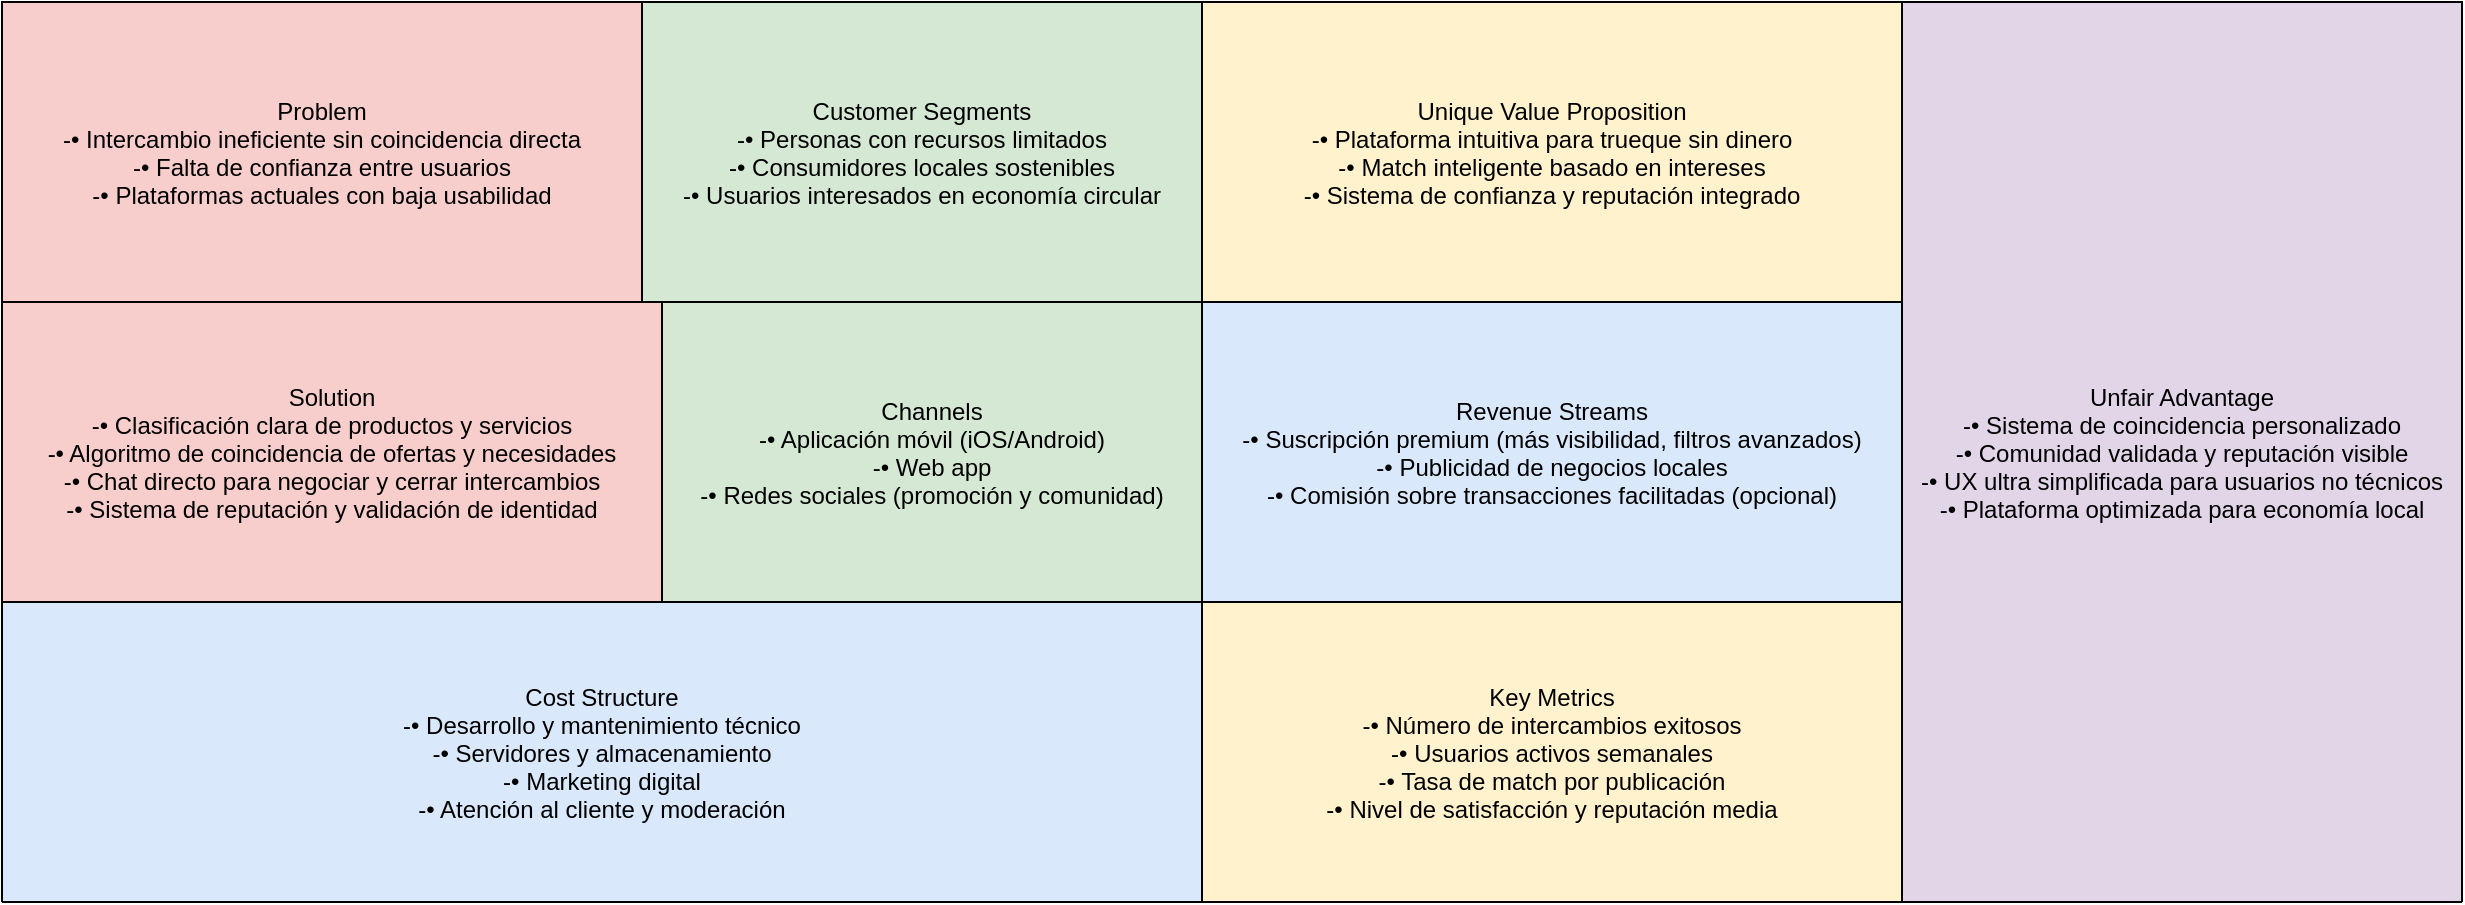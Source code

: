 <mxfile version="27.1.6">
  <diagram name="Lean Canvas Truequealo" id="0">
    <mxGraphModel dx="1845" dy="607" grid="1" gridSize="10" guides="1" tooltips="1" connect="1" arrows="1" fold="1" page="1" pageScale="1" pageWidth="827" pageHeight="1169" math="0" shadow="0">
      <root>
        <mxCell id="0" />
        <mxCell id="1" parent="0" />
        <mxCell id="2" value="Problem&#xa;-• Intercambio ineficiente sin coincidencia directa&#xa;-• Falta de confianza entre usuarios&#xa;-• Plataformas actuales con baja usabilidad" style="shape=swimlane;fillColor=#F8CECC;startSize=150;" parent="1" vertex="1" collapsed="1">
          <mxGeometry x="-110" y="110" width="320" height="150" as="geometry">
            <mxRectangle x="-10" y="110" width="250" height="150" as="alternateBounds" />
          </mxGeometry>
        </mxCell>
        <mxCell id="3" value="Customer Segments&#xa;-• Personas con recursos limitados&#xa;-• Consumidores locales sostenibles&#xa;-• Usuarios interesados en economía circular" style="shape=swimlane;fillColor=#D5E8D4;startSize=150;" parent="1" vertex="1" collapsed="1">
          <mxGeometry x="210" y="110" width="280" height="150" as="geometry">
            <mxRectangle x="240" y="110" width="250" height="150" as="alternateBounds" />
          </mxGeometry>
        </mxCell>
        <mxCell id="4" value="Unique Value Proposition&#xa;-• Plataforma intuitiva para trueque sin dinero&#xa;-• Match inteligente basado en intereses&#xa;-• Sistema de confianza y reputación integrado" style="shape=swimlane;fillColor=#FFF2CC;startSize=150;" parent="1" vertex="1" collapsed="1">
          <mxGeometry x="490" y="110" width="350" height="150" as="geometry">
            <mxRectangle x="490" y="110" width="250" height="150" as="alternateBounds" />
          </mxGeometry>
        </mxCell>
        <mxCell id="5" value="Solution&#xa;-• Clasificación clara de productos y servicios&#xa;-• Algoritmo de coincidencia de ofertas y necesidades&#xa;-• Chat directo para negociar y cerrar intercambios&#xa;-• Sistema de reputación y validación de identidad" style="shape=swimlane;fillColor=#F8CECC;startSize=150;" parent="1" vertex="1" collapsed="1">
          <mxGeometry x="-110" y="260" width="330" height="150" as="geometry">
            <mxRectangle x="-10" y="260" width="250" height="150" as="alternateBounds" />
          </mxGeometry>
        </mxCell>
        <mxCell id="6" value="Channels&#xa;-• Aplicación móvil (iOS/Android)&#xa;-• Web app&#xa;-• Redes sociales (promoción y comunidad)" style="shape=swimlane;fillColor=#D5E8D4;startSize=150;" parent="1" vertex="1" collapsed="1">
          <mxGeometry x="220" y="260" width="270" height="150" as="geometry">
            <mxRectangle x="240" y="260" width="250" height="150" as="alternateBounds" />
          </mxGeometry>
        </mxCell>
        <mxCell id="7" value="Revenue Streams&#xa;-• Suscripción premium (más visibilidad, filtros avanzados)&#xa;-• Publicidad de negocios locales&#xa;-• Comisión sobre transacciones facilitadas (opcional)" style="shape=swimlane;fillColor=#DAE8FC;startSize=150;" parent="1" vertex="1" collapsed="1">
          <mxGeometry x="490" y="260" width="350" height="150" as="geometry">
            <mxRectangle x="490" y="260" width="250" height="150" as="alternateBounds" />
          </mxGeometry>
        </mxCell>
        <mxCell id="8" value="Cost Structure&#xa;-• Desarrollo y mantenimiento técnico&#xa;-• Servidores y almacenamiento&#xa;-• Marketing digital&#xa;-• Atención al cliente y moderación" style="shape=swimlane;fillColor=#DAE8FC;startSize=150;" parent="1" vertex="1" collapsed="1">
          <mxGeometry x="-110" y="410" width="600" height="150" as="geometry">
            <mxRectangle x="-10" y="410" width="375" height="150" as="alternateBounds" />
          </mxGeometry>
        </mxCell>
        <mxCell id="9" value="Key Metrics&#xa;-• Número de intercambios exitosos&#xa;-• Usuarios activos semanales&#xa;-• Tasa de match por publicación&#xa;-• Nivel de satisfacción y reputación media" style="shape=swimlane;fillColor=#FFF2CC;startSize=150;" parent="1" vertex="1" collapsed="1">
          <mxGeometry x="490" y="410" width="350" height="150" as="geometry">
            <mxRectangle x="465" y="410" width="375" height="150" as="alternateBounds" />
          </mxGeometry>
        </mxCell>
        <mxCell id="10" value="Unfair Advantage&#xa;-• Sistema de coincidencia personalizado&#xa;-• Comunidad validada y reputación visible&#xa;-• UX ultra simplificada para usuarios no técnicos&#xa;-• Plataforma optimizada para economía local" style="shape=swimlane;fillColor=#E1D5E7;startSize=450;" parent="1" vertex="1" collapsed="1">
          <mxGeometry x="840" y="110" width="280" height="450" as="geometry">
            <mxRectangle x="740" y="110" width="250" height="450" as="alternateBounds" />
          </mxGeometry>
        </mxCell>
      </root>
    </mxGraphModel>
  </diagram>
</mxfile>
